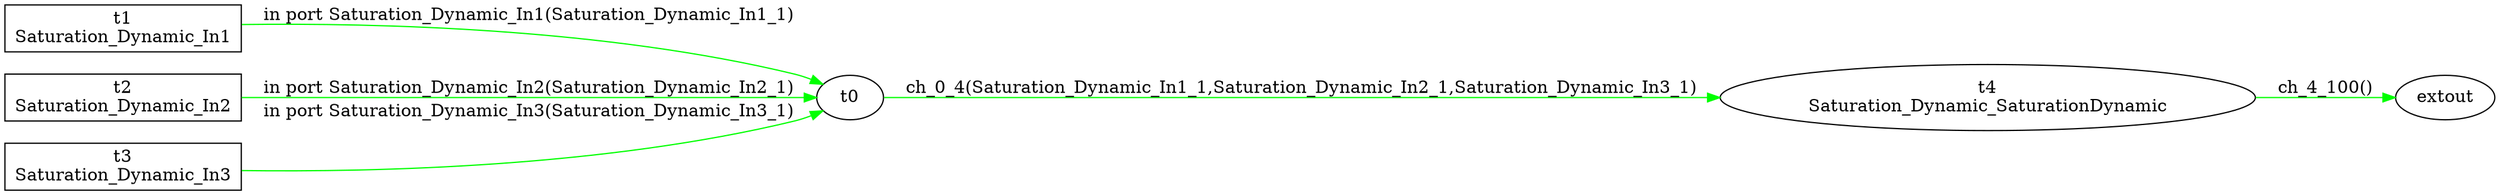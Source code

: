 digraph csp {
	graph [rankdir=LR];
	Saturation_Dynamic_SaturationDynamic	 [label="t4\nSaturation_Dynamic_SaturationDynamic"];
	t0 -> Saturation_Dynamic_SaturationDynamic	 [color=green,
		label="ch_0_4(Saturation_Dynamic_In1_1,Saturation_Dynamic_In2_1,Saturation_Dynamic_In3_1)"];
	extout	 [label=extout];
	Saturation_Dynamic_In1	 [label="t1\nSaturation_Dynamic_In1",
		shape=box];
	Saturation_Dynamic_In1 -> t0	 [color=green,
		label="in port Saturation_Dynamic_In1(Saturation_Dynamic_In1_1)"];
	Saturation_Dynamic_In2	 [label="t2\nSaturation_Dynamic_In2",
		shape=box];
	Saturation_Dynamic_In2 -> t0	 [color=green,
		label="in port Saturation_Dynamic_In2(Saturation_Dynamic_In2_1)"];
	Saturation_Dynamic_In3	 [label="t3\nSaturation_Dynamic_In3",
		shape=box];
	Saturation_Dynamic_In3 -> t0	 [color=green,
		label="in port Saturation_Dynamic_In3(Saturation_Dynamic_In3_1)"];
	Saturation_Dynamic_SaturationDynamic -> extout	 [color=green,
		label="ch_4_100()"];
}
